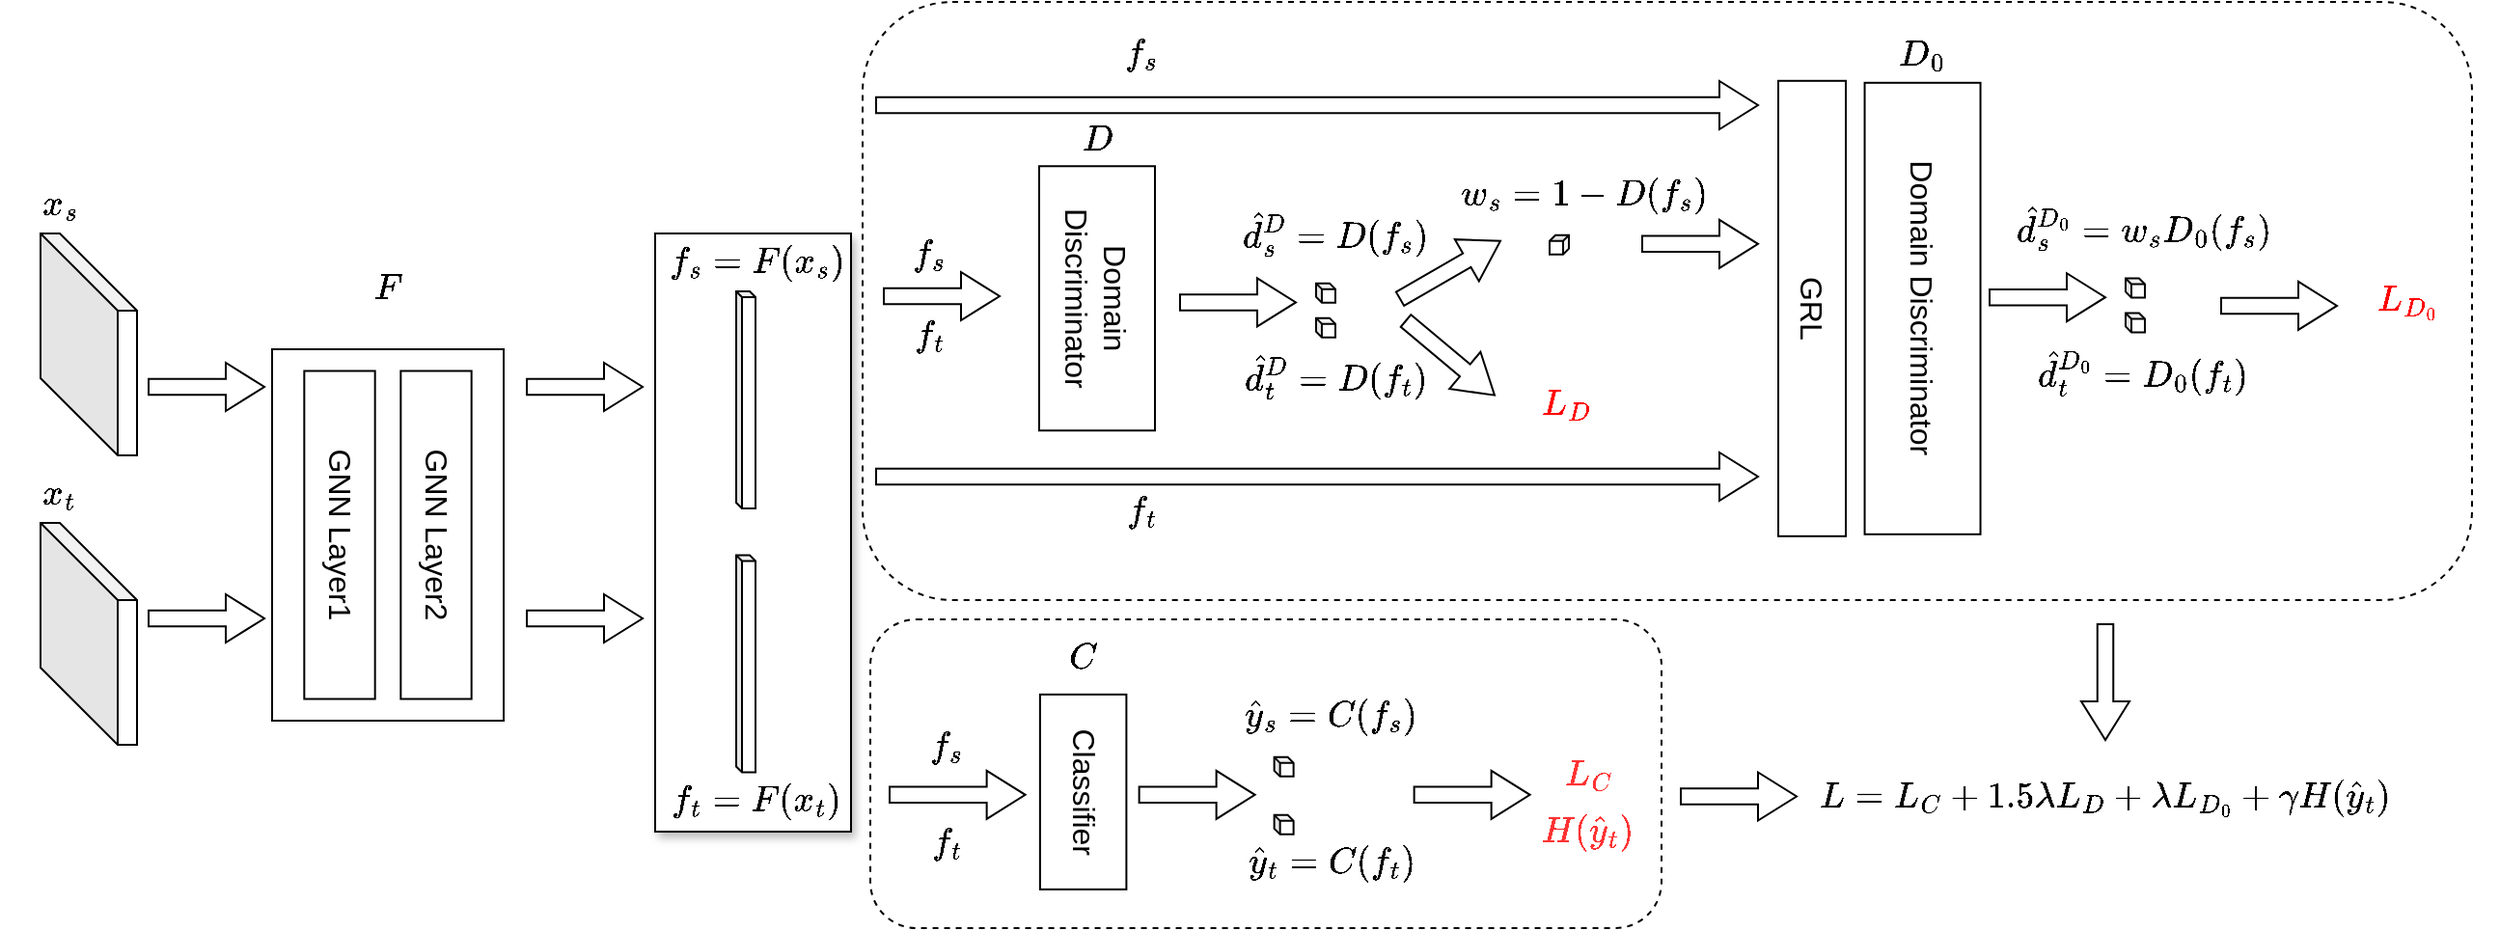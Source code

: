 <mxfile version="20.6.0" type="github">
  <diagram id="PrPMWTKknmVzqEdROyOC" name="第 1 页">
    <mxGraphModel dx="2036" dy="684" grid="1" gridSize="10" guides="1" tooltips="1" connect="1" arrows="1" fold="1" page="1" pageScale="1" pageWidth="827" pageHeight="1169" math="1" shadow="0">
      <root>
        <mxCell id="0" />
        <mxCell id="1" parent="0" />
        <mxCell id="gVNOACa7D2izH39yQ2hB-97" value="" style="rounded=0;whiteSpace=wrap;html=1;shadow=1;fontSize=16;" parent="1" vertex="1">
          <mxGeometry x="248.5" y="320" width="101.5" height="310" as="geometry" />
        </mxCell>
        <mxCell id="gVNOACa7D2izH39yQ2hB-18" value="" style="shape=cube;whiteSpace=wrap;html=1;boundedLbl=1;backgroundOutline=1;darkOpacity=0.05;darkOpacity2=0.1;shadow=0;fontSize=16;size=40;direction=east;" parent="1" vertex="1">
          <mxGeometry x="-70" y="320" width="50" height="115" as="geometry" />
        </mxCell>
        <mxCell id="gVNOACa7D2izH39yQ2hB-23" value="$$x_s$$" style="text;html=1;strokeColor=none;fillColor=none;align=center;verticalAlign=middle;whiteSpace=wrap;rounded=0;shadow=0;fontSize=16;" parent="1" vertex="1">
          <mxGeometry x="-90" y="290" width="60" height="30" as="geometry" />
        </mxCell>
        <mxCell id="gVNOACa7D2izH39yQ2hB-24" value="" style="shape=cube;whiteSpace=wrap;html=1;boundedLbl=1;backgroundOutline=1;darkOpacity=0.05;darkOpacity2=0.1;shadow=0;fontSize=16;size=40;direction=east;" parent="1" vertex="1">
          <mxGeometry x="-70" y="470" width="50" height="115" as="geometry" />
        </mxCell>
        <mxCell id="gVNOACa7D2izH39yQ2hB-25" value="$$x_t$$" style="text;html=1;strokeColor=none;fillColor=none;align=center;verticalAlign=middle;whiteSpace=wrap;rounded=0;shadow=0;fontSize=16;" parent="1" vertex="1">
          <mxGeometry x="-90" y="440" width="60" height="30" as="geometry" />
        </mxCell>
        <mxCell id="gVNOACa7D2izH39yQ2hB-28" value="" style="html=1;shadow=0;dashed=0;align=center;verticalAlign=middle;shape=mxgraph.arrows2.arrow;dy=0.67;dx=20;notch=0;fontSize=16;" parent="1" vertex="1">
          <mxGeometry x="-14" y="387" width="60" height="25" as="geometry" />
        </mxCell>
        <mxCell id="gVNOACa7D2izH39yQ2hB-32" value="" style="html=1;shadow=0;dashed=0;align=center;verticalAlign=middle;shape=mxgraph.arrows2.arrow;dy=0.67;dx=20;notch=0;fontSize=16;" parent="1" vertex="1">
          <mxGeometry x="-14" y="507" width="60" height="25" as="geometry" />
        </mxCell>
        <mxCell id="gVNOACa7D2izH39yQ2hB-50" value="" style="shape=cube;whiteSpace=wrap;html=1;boundedLbl=1;backgroundOutline=1;darkOpacity=0.05;darkOpacity2=0.1;shadow=0;fontSize=16;size=3;direction=east;" parent="1" vertex="1">
          <mxGeometry x="290.5" y="350" width="10" height="112.5" as="geometry" />
        </mxCell>
        <mxCell id="gVNOACa7D2izH39yQ2hB-51" value="" style="shape=cube;whiteSpace=wrap;html=1;boundedLbl=1;backgroundOutline=1;darkOpacity=0.05;darkOpacity2=0.1;shadow=0;fontSize=16;size=3;direction=east;" parent="1" vertex="1">
          <mxGeometry x="290.5" y="486.75" width="10" height="112.5" as="geometry" />
        </mxCell>
        <mxCell id="gVNOACa7D2izH39yQ2hB-52" value="" style="html=1;shadow=0;dashed=0;align=center;verticalAlign=middle;shape=mxgraph.arrows2.arrow;dy=0.67;dx=20;notch=0;fontSize=16;" parent="1" vertex="1">
          <mxGeometry x="182" y="387" width="60" height="25" as="geometry" />
        </mxCell>
        <mxCell id="gVNOACa7D2izH39yQ2hB-53" value="" style="html=1;shadow=0;dashed=0;align=center;verticalAlign=middle;shape=mxgraph.arrows2.arrow;dy=0.67;dx=20;notch=0;fontSize=16;" parent="1" vertex="1">
          <mxGeometry x="182" y="507" width="60" height="25" as="geometry" />
        </mxCell>
        <mxCell id="gVNOACa7D2izH39yQ2hB-54" value="$$f_s = F(x_s)$$" style="text;html=1;strokeColor=none;fillColor=none;align=center;verticalAlign=middle;whiteSpace=wrap;rounded=0;shadow=0;fontSize=16;" parent="1" vertex="1">
          <mxGeometry x="220.5" y="320" width="160" height="30" as="geometry" />
        </mxCell>
        <mxCell id="gVNOACa7D2izH39yQ2hB-55" value="$$f_t = F(x_t)$$" style="text;html=1;strokeColor=none;fillColor=none;align=center;verticalAlign=middle;whiteSpace=wrap;rounded=0;shadow=0;fontSize=16;" parent="1" vertex="1">
          <mxGeometry x="220.5" y="599.25" width="160" height="30" as="geometry" />
        </mxCell>
        <mxCell id="gVNOACa7D2izH39yQ2hB-57" value="$$F$$" style="text;html=1;strokeColor=none;fillColor=none;align=center;verticalAlign=middle;whiteSpace=wrap;rounded=0;shadow=0;fontSize=16;" parent="1" vertex="1">
          <mxGeometry x="80" y="332.5" width="60" height="30" as="geometry" />
        </mxCell>
        <mxCell id="gVNOACa7D2izH39yQ2hB-56" value="" style="rounded=0;whiteSpace=wrap;html=1;shadow=0;fontSize=16;" parent="1" vertex="1">
          <mxGeometry x="50" y="380" width="120" height="192.5" as="geometry" />
        </mxCell>
        <mxCell id="gVNOACa7D2izH39yQ2hB-47" value="GNN Layer2" style="rounded=0;whiteSpace=wrap;html=1;shadow=0;fontSize=16;rotation=90;container=0;" parent="1" vertex="1">
          <mxGeometry x="50" y="457.917" width="170" height="36.667" as="geometry" />
        </mxCell>
        <mxCell id="gVNOACa7D2izH39yQ2hB-72" value="GNN Layer1" style="rounded=0;whiteSpace=wrap;html=1;shadow=0;fontSize=16;rotation=90;container=0;" parent="1" vertex="1">
          <mxGeometry y="457.917" width="170" height="36.667" as="geometry" />
        </mxCell>
        <mxCell id="_3P5KTRPBqjQuL4RReXr-5" value="$$L = L_C + 1.5\lambda L_D + \lambda L_{D_0} + \gamma H(\hat{y}_t)$$" style="text;html=1;strokeColor=none;fillColor=none;align=center;verticalAlign=middle;whiteSpace=wrap;rounded=0;shadow=0;fontSize=16;" vertex="1" parent="1">
          <mxGeometry x="970" y="596.75" width="60" height="30" as="geometry" />
        </mxCell>
        <mxCell id="_3P5KTRPBqjQuL4RReXr-9" value="" style="group" vertex="1" connectable="0" parent="1">
          <mxGeometry x="356" y="200" width="834" height="310" as="geometry" />
        </mxCell>
        <mxCell id="_3P5KTRPBqjQuL4RReXr-7" value="" style="rounded=1;whiteSpace=wrap;html=1;shadow=0;fontColor=#FF0000;dashed=1;" vertex="1" parent="_3P5KTRPBqjQuL4RReXr-9">
          <mxGeometry width="834" height="310" as="geometry" />
        </mxCell>
        <mxCell id="gVNOACa7D2izH39yQ2hB-62" value="" style="html=1;shadow=0;dashed=0;align=center;verticalAlign=middle;shape=mxgraph.arrows2.arrow;dy=0.67;dx=20;notch=0;fontSize=16;" parent="_3P5KTRPBqjQuL4RReXr-9" vertex="1">
          <mxGeometry x="11" y="140" width="60" height="25" as="geometry" />
        </mxCell>
        <mxCell id="gVNOACa7D2izH39yQ2hB-63" value="$$f_s$$" style="text;html=1;strokeColor=none;fillColor=none;align=center;verticalAlign=middle;whiteSpace=wrap;rounded=0;shadow=0;fontSize=16;" parent="_3P5KTRPBqjQuL4RReXr-9" vertex="1">
          <mxGeometry x="5" y="115.5" width="60" height="30" as="geometry" />
        </mxCell>
        <mxCell id="gVNOACa7D2izH39yQ2hB-64" value="$$f_t$$" style="text;html=1;strokeColor=none;fillColor=none;align=center;verticalAlign=middle;whiteSpace=wrap;rounded=0;shadow=0;fontSize=16;" parent="_3P5KTRPBqjQuL4RReXr-9" vertex="1">
          <mxGeometry x="5" y="158" width="60" height="30" as="geometry" />
        </mxCell>
        <mxCell id="gVNOACa7D2izH39yQ2hB-75" value="$$D$$" style="text;html=1;strokeColor=none;fillColor=none;align=center;verticalAlign=middle;whiteSpace=wrap;rounded=0;shadow=0;fontSize=16;" parent="_3P5KTRPBqjQuL4RReXr-9" vertex="1">
          <mxGeometry x="91.5" y="56" width="60" height="30" as="geometry" />
        </mxCell>
        <mxCell id="gVNOACa7D2izH39yQ2hB-76" value="Domain Discriminator" style="rounded=0;whiteSpace=wrap;html=1;shadow=0;fontSize=16;rotation=90;direction=east;" parent="_3P5KTRPBqjQuL4RReXr-9" vertex="1">
          <mxGeometry x="432.28" y="128.9" width="233.99" height="60" as="geometry" />
        </mxCell>
        <mxCell id="gVNOACa7D2izH39yQ2hB-77" value="GRL" style="rounded=0;whiteSpace=wrap;html=1;shadow=0;fontSize=16;rotation=90;direction=east;" parent="_3P5KTRPBqjQuL4RReXr-9" vertex="1">
          <mxGeometry x="374" y="141.4" width="236" height="35" as="geometry" />
        </mxCell>
        <mxCell id="gVNOACa7D2izH39yQ2hB-78" value="Domain Discriminator" style="rounded=0;whiteSpace=wrap;html=1;shadow=0;fontSize=16;rotation=90;direction=east;" parent="_3P5KTRPBqjQuL4RReXr-9" vertex="1">
          <mxGeometry x="53" y="123.63" width="137" height="60" as="geometry" />
        </mxCell>
        <mxCell id="gVNOACa7D2izH39yQ2hB-79" value="$$D_0$$" style="text;html=1;strokeColor=none;fillColor=none;align=center;verticalAlign=middle;whiteSpace=wrap;rounded=0;shadow=0;fontSize=16;" parent="_3P5KTRPBqjQuL4RReXr-9" vertex="1">
          <mxGeometry x="519.27" y="11.75" width="60" height="30" as="geometry" />
        </mxCell>
        <mxCell id="gVNOACa7D2izH39yQ2hB-82" value="$$w_s = 1 - D(f_s)$$" style="text;html=1;strokeColor=none;fillColor=none;align=center;verticalAlign=middle;whiteSpace=wrap;rounded=0;shadow=0;fontSize=16;" parent="_3P5KTRPBqjQuL4RReXr-9" vertex="1">
          <mxGeometry x="344" y="85" width="60" height="30" as="geometry" />
        </mxCell>
        <mxCell id="gVNOACa7D2izH39yQ2hB-83" value="" style="html=1;shadow=0;dashed=0;align=center;verticalAlign=middle;shape=mxgraph.arrows2.arrow;dy=0.67;dx=20;notch=0;fontSize=16;" parent="_3P5KTRPBqjQuL4RReXr-9" vertex="1">
          <mxGeometry x="404" y="112.92" width="60" height="25" as="geometry" />
        </mxCell>
        <mxCell id="gVNOACa7D2izH39yQ2hB-86" value="" style="html=1;shadow=0;dashed=0;align=center;verticalAlign=middle;shape=mxgraph.arrows2.arrow;dy=0.67;dx=20;notch=0;fontSize=16;" parent="_3P5KTRPBqjQuL4RReXr-9" vertex="1">
          <mxGeometry x="7" y="41" width="457" height="25" as="geometry" />
        </mxCell>
        <mxCell id="gVNOACa7D2izH39yQ2hB-87" value="" style="html=1;shadow=0;dashed=0;align=center;verticalAlign=middle;shape=mxgraph.arrows2.arrow;dy=0.67;dx=20;notch=0;fontSize=16;" parent="_3P5KTRPBqjQuL4RReXr-9" vertex="1">
          <mxGeometry x="7" y="233.5" width="457" height="25" as="geometry" />
        </mxCell>
        <mxCell id="gVNOACa7D2izH39yQ2hB-88" value="" style="html=1;shadow=0;dashed=0;align=center;verticalAlign=middle;shape=mxgraph.arrows2.arrow;dy=0.67;dx=20;notch=0;fontSize=16;" parent="_3P5KTRPBqjQuL4RReXr-9" vertex="1">
          <mxGeometry x="584" y="140.59" width="60" height="25" as="geometry" />
        </mxCell>
        <mxCell id="gVNOACa7D2izH39yQ2hB-89" value="" style="shape=cube;whiteSpace=wrap;html=1;boundedLbl=1;backgroundOutline=1;darkOpacity=0.05;darkOpacity2=0.1;shadow=0;fontSize=16;size=3;direction=east;" parent="_3P5KTRPBqjQuL4RReXr-9" vertex="1">
          <mxGeometry x="654.48" y="143.21" width="10" height="10" as="geometry" />
        </mxCell>
        <mxCell id="gVNOACa7D2izH39yQ2hB-90" value="$$\hat{d}^{D_0}_s = w_sD_0(f_s)$$" style="text;html=1;strokeColor=none;fillColor=none;align=center;verticalAlign=middle;whiteSpace=wrap;rounded=0;shadow=0;fontSize=16;" parent="_3P5KTRPBqjQuL4RReXr-9" vertex="1">
          <mxGeometry x="634" y="101.48" width="60" height="30" as="geometry" />
        </mxCell>
        <mxCell id="gVNOACa7D2izH39yQ2hB-91" value="" style="shape=cube;whiteSpace=wrap;html=1;boundedLbl=1;backgroundOutline=1;darkOpacity=0.05;darkOpacity2=0.1;shadow=0;fontSize=16;size=3;direction=east;" parent="_3P5KTRPBqjQuL4RReXr-9" vertex="1">
          <mxGeometry x="654.48" y="161.21" width="10" height="10" as="geometry" />
        </mxCell>
        <mxCell id="gVNOACa7D2izH39yQ2hB-92" value="$$\hat{d}^{D_0}_t = D_0(f_t)$$" style="text;html=1;strokeColor=none;fillColor=none;align=center;verticalAlign=middle;whiteSpace=wrap;rounded=0;shadow=0;fontSize=16;" parent="_3P5KTRPBqjQuL4RReXr-9" vertex="1">
          <mxGeometry x="634" y="175.79" width="60" height="30" as="geometry" />
        </mxCell>
        <mxCell id="gVNOACa7D2izH39yQ2hB-93" value="" style="html=1;shadow=0;dashed=0;align=center;verticalAlign=middle;shape=mxgraph.arrows2.arrow;dy=0.67;dx=20;notch=0;fontSize=16;" parent="_3P5KTRPBqjQuL4RReXr-9" vertex="1">
          <mxGeometry x="704" y="144.96" width="60" height="25" as="geometry" />
        </mxCell>
        <mxCell id="gVNOACa7D2izH39yQ2hB-94" value="&lt;font color=&quot;#ff0000&quot;&gt;$$L_{D_0}$$&lt;/font&gt;" style="text;html=1;strokeColor=none;fillColor=none;align=center;verticalAlign=middle;whiteSpace=wrap;rounded=0;shadow=0;fontSize=16;" parent="_3P5KTRPBqjQuL4RReXr-9" vertex="1">
          <mxGeometry x="770.73" y="139.96" width="60" height="30" as="geometry" />
        </mxCell>
        <mxCell id="gVNOACa7D2izH39yQ2hB-95" value="$$f_s$$" style="text;html=1;strokeColor=none;fillColor=none;align=center;verticalAlign=middle;whiteSpace=wrap;rounded=0;shadow=0;fontSize=16;" parent="_3P5KTRPBqjQuL4RReXr-9" vertex="1">
          <mxGeometry x="115" y="11.75" width="60" height="30" as="geometry" />
        </mxCell>
        <mxCell id="gVNOACa7D2izH39yQ2hB-96" value="$$f_t$$" style="text;html=1;strokeColor=none;fillColor=none;align=center;verticalAlign=middle;whiteSpace=wrap;rounded=0;shadow=0;fontSize=16;" parent="_3P5KTRPBqjQuL4RReXr-9" vertex="1">
          <mxGeometry x="115" y="249.25" width="60" height="30" as="geometry" />
        </mxCell>
        <mxCell id="gVNOACa7D2izH39yQ2hB-105" value="" style="html=1;shadow=0;dashed=0;align=center;verticalAlign=middle;shape=mxgraph.arrows2.arrow;dy=0.67;dx=20;notch=0;fontSize=16;" parent="_3P5KTRPBqjQuL4RReXr-9" vertex="1">
          <mxGeometry x="164.5" y="143.2" width="60" height="25" as="geometry" />
        </mxCell>
        <mxCell id="gVNOACa7D2izH39yQ2hB-106" value="" style="shape=cube;whiteSpace=wrap;html=1;boundedLbl=1;backgroundOutline=1;darkOpacity=0.05;darkOpacity2=0.1;shadow=0;fontSize=16;size=3;direction=east;" parent="_3P5KTRPBqjQuL4RReXr-9" vertex="1">
          <mxGeometry x="234.98" y="145.82" width="10" height="10" as="geometry" />
        </mxCell>
        <mxCell id="gVNOACa7D2izH39yQ2hB-107" value="$$\hat{d}^D_s = D(f_s)$$" style="text;html=1;strokeColor=none;fillColor=none;align=center;verticalAlign=middle;whiteSpace=wrap;rounded=0;shadow=0;fontSize=16;" parent="_3P5KTRPBqjQuL4RReXr-9" vertex="1">
          <mxGeometry x="214.5" y="104.09" width="60" height="30" as="geometry" />
        </mxCell>
        <mxCell id="gVNOACa7D2izH39yQ2hB-108" value="" style="shape=cube;whiteSpace=wrap;html=1;boundedLbl=1;backgroundOutline=1;darkOpacity=0.05;darkOpacity2=0.1;shadow=0;fontSize=16;size=3;direction=east;" parent="_3P5KTRPBqjQuL4RReXr-9" vertex="1">
          <mxGeometry x="234.98" y="163.82" width="10" height="10" as="geometry" />
        </mxCell>
        <mxCell id="gVNOACa7D2izH39yQ2hB-109" value="$$\hat{d}^D_t = D(f_t)$$" style="text;html=1;strokeColor=none;fillColor=none;align=center;verticalAlign=middle;whiteSpace=wrap;rounded=0;shadow=0;fontSize=16;" parent="_3P5KTRPBqjQuL4RReXr-9" vertex="1">
          <mxGeometry x="214.5" y="178.4" width="60" height="30" as="geometry" />
        </mxCell>
        <mxCell id="gVNOACa7D2izH39yQ2hB-110" value="" style="html=1;shadow=0;dashed=0;align=center;verticalAlign=middle;shape=mxgraph.arrows2.arrow;dy=0.67;dx=20;notch=0;fontSize=16;rotation=-30;" parent="_3P5KTRPBqjQuL4RReXr-9" vertex="1">
          <mxGeometry x="274.5" y="126.4" width="60" height="25" as="geometry" />
        </mxCell>
        <mxCell id="gVNOACa7D2izH39yQ2hB-111" value="&lt;font color=&quot;#ff0000&quot;&gt;$$L_{D}$$&lt;/font&gt;" style="text;html=1;strokeColor=none;fillColor=none;align=center;verticalAlign=middle;whiteSpace=wrap;rounded=0;shadow=0;fontSize=16;" parent="_3P5KTRPBqjQuL4RReXr-9" vertex="1">
          <mxGeometry x="334.5" y="192.5" width="60" height="30" as="geometry" />
        </mxCell>
        <mxCell id="gVNOACa7D2izH39yQ2hB-112" value="" style="shape=cube;whiteSpace=wrap;html=1;boundedLbl=1;backgroundOutline=1;darkOpacity=0.05;darkOpacity2=0.1;shadow=0;fontSize=16;size=3;direction=south;" parent="_3P5KTRPBqjQuL4RReXr-9" vertex="1">
          <mxGeometry x="356" y="120.84" width="10" height="10" as="geometry" />
        </mxCell>
        <mxCell id="gVNOACa7D2izH39yQ2hB-113" value="" style="html=1;shadow=0;dashed=0;align=center;verticalAlign=middle;shape=mxgraph.arrows2.arrow;dy=0.67;dx=20;notch=0;fontSize=16;rotation=40;" parent="_3P5KTRPBqjQuL4RReXr-9" vertex="1">
          <mxGeometry x="274.5" y="172.03" width="60" height="25" as="geometry" />
        </mxCell>
        <mxCell id="_3P5KTRPBqjQuL4RReXr-10" value="" style="group" vertex="1" connectable="0" parent="1">
          <mxGeometry x="360" y="520" width="410" height="160" as="geometry" />
        </mxCell>
        <mxCell id="_3P5KTRPBqjQuL4RReXr-8" value="" style="rounded=1;whiteSpace=wrap;html=1;shadow=0;dashed=1;fontColor=#FF0000;" vertex="1" parent="_3P5KTRPBqjQuL4RReXr-10">
          <mxGeometry width="410" height="160" as="geometry" />
        </mxCell>
        <mxCell id="gVNOACa7D2izH39yQ2hB-59" value="Classifier" style="rounded=0;whiteSpace=wrap;html=1;shadow=0;fontSize=16;rotation=90;direction=east;" parent="_3P5KTRPBqjQuL4RReXr-10" vertex="1">
          <mxGeometry x="59.82" y="67.06" width="101" height="44.75" as="geometry" />
        </mxCell>
        <mxCell id="gVNOACa7D2izH39yQ2hB-65" value="" style="html=1;shadow=0;dashed=0;align=center;verticalAlign=middle;shape=mxgraph.arrows2.arrow;dy=0.67;dx=20;notch=0;fontSize=16;" parent="_3P5KTRPBqjQuL4RReXr-10" vertex="1">
          <mxGeometry x="139.32" y="78.43" width="60" height="25" as="geometry" />
        </mxCell>
        <mxCell id="gVNOACa7D2izH39yQ2hB-66" value="" style="shape=cube;whiteSpace=wrap;html=1;boundedLbl=1;backgroundOutline=1;darkOpacity=0.05;darkOpacity2=0.1;shadow=0;fontSize=16;size=3;direction=east;" parent="_3P5KTRPBqjQuL4RReXr-10" vertex="1">
          <mxGeometry x="209.32" y="71.43" width="10" height="10" as="geometry" />
        </mxCell>
        <mxCell id="gVNOACa7D2izH39yQ2hB-69" value="" style="shape=cube;whiteSpace=wrap;html=1;boundedLbl=1;backgroundOutline=1;darkOpacity=0.05;darkOpacity2=0.1;shadow=0;fontSize=16;size=3;direction=east;" parent="_3P5KTRPBqjQuL4RReXr-10" vertex="1">
          <mxGeometry x="209.32" y="101.43" width="10" height="10" as="geometry" />
        </mxCell>
        <mxCell id="gVNOACa7D2izH39yQ2hB-70" value="$$\hat{y}_s = C(f_s)$$" style="text;html=1;strokeColor=none;fillColor=none;align=center;verticalAlign=middle;whiteSpace=wrap;rounded=0;shadow=0;fontSize=16;" parent="_3P5KTRPBqjQuL4RReXr-10" vertex="1">
          <mxGeometry x="209.32" y="34.68" width="60" height="30" as="geometry" />
        </mxCell>
        <mxCell id="gVNOACa7D2izH39yQ2hB-71" value="$$C$$" style="text;html=1;strokeColor=none;fillColor=none;align=center;verticalAlign=middle;whiteSpace=wrap;rounded=0;shadow=0;fontSize=16;" parent="_3P5KTRPBqjQuL4RReXr-10" vertex="1">
          <mxGeometry x="80.32" y="4.68" width="60" height="30" as="geometry" />
        </mxCell>
        <mxCell id="gVNOACa7D2izH39yQ2hB-73" value="$$\hat{y}_t = C(f_t)$$" style="text;html=1;strokeColor=none;fillColor=none;align=center;verticalAlign=middle;whiteSpace=wrap;rounded=0;shadow=0;fontSize=16;" parent="_3P5KTRPBqjQuL4RReXr-10" vertex="1">
          <mxGeometry x="209.32" y="111.43" width="60" height="30" as="geometry" />
        </mxCell>
        <mxCell id="gVNOACa7D2izH39yQ2hB-101" value="" style="html=1;shadow=0;dashed=0;align=center;verticalAlign=middle;shape=mxgraph.arrows2.arrow;dy=0.67;dx=20;notch=0;fontSize=16;rotation=0;" parent="_3P5KTRPBqjQuL4RReXr-10" vertex="1">
          <mxGeometry x="10" y="78.43" width="70.32" height="25" as="geometry" />
        </mxCell>
        <mxCell id="gVNOACa7D2izH39yQ2hB-102" value="" style="html=1;shadow=0;dashed=0;align=center;verticalAlign=middle;shape=mxgraph.arrows2.arrow;dy=0.67;dx=20;notch=0;fontSize=16;" parent="_3P5KTRPBqjQuL4RReXr-10" vertex="1">
          <mxGeometry x="281.82" y="78.43" width="60" height="25" as="geometry" />
        </mxCell>
        <mxCell id="gVNOACa7D2izH39yQ2hB-115" value="$$f_s$$" style="text;html=1;strokeColor=none;fillColor=none;align=center;verticalAlign=middle;whiteSpace=wrap;rounded=0;shadow=0;fontSize=16;" parent="_3P5KTRPBqjQuL4RReXr-10" vertex="1">
          <mxGeometry x="10" y="51.43" width="60" height="30" as="geometry" />
        </mxCell>
        <mxCell id="gVNOACa7D2izH39yQ2hB-116" value="$$f_t$$" style="text;html=1;strokeColor=none;fillColor=none;align=center;verticalAlign=middle;whiteSpace=wrap;rounded=0;shadow=0;fontSize=16;" parent="_3P5KTRPBqjQuL4RReXr-10" vertex="1">
          <mxGeometry x="10" y="101.43" width="60" height="30" as="geometry" />
        </mxCell>
        <mxCell id="gVNOACa7D2izH39yQ2hB-117" value="&lt;b&gt;&lt;font color=&quot;#ff3333&quot;&gt;$$L_{C}$$&lt;/font&gt;&lt;/b&gt;" style="text;html=1;strokeColor=none;fillColor=none;align=center;verticalAlign=middle;whiteSpace=wrap;rounded=0;shadow=0;fontSize=16;" parent="_3P5KTRPBqjQuL4RReXr-10" vertex="1">
          <mxGeometry x="341.82" y="64.68" width="60" height="30" as="geometry" />
        </mxCell>
        <mxCell id="a80bJpDfoxFGp4D8oM5q-1" value="&lt;font color=&quot;#ff3333&quot;&gt;$$H(\hat{y}_t)$$&lt;/font&gt;" style="text;html=1;strokeColor=none;fillColor=none;align=center;verticalAlign=middle;whiteSpace=wrap;rounded=0;shadow=0;fontSize=16;" parent="_3P5KTRPBqjQuL4RReXr-10" vertex="1">
          <mxGeometry x="341.82" y="95.06" width="60" height="30" as="geometry" />
        </mxCell>
        <mxCell id="_3P5KTRPBqjQuL4RReXr-11" value="" style="html=1;shadow=0;dashed=0;align=center;verticalAlign=middle;shape=mxgraph.arrows2.arrow;dy=0.67;dx=20;notch=0;fontSize=16;" vertex="1" parent="1">
          <mxGeometry x="780" y="599.25" width="60" height="25" as="geometry" />
        </mxCell>
        <mxCell id="_3P5KTRPBqjQuL4RReXr-12" value="" style="html=1;shadow=0;dashed=0;align=center;verticalAlign=middle;shape=mxgraph.arrows2.arrow;dy=0.67;dx=20;notch=0;fontSize=16;rotation=90;" vertex="1" parent="1">
          <mxGeometry x="970" y="540" width="60" height="25" as="geometry" />
        </mxCell>
      </root>
    </mxGraphModel>
  </diagram>
</mxfile>
